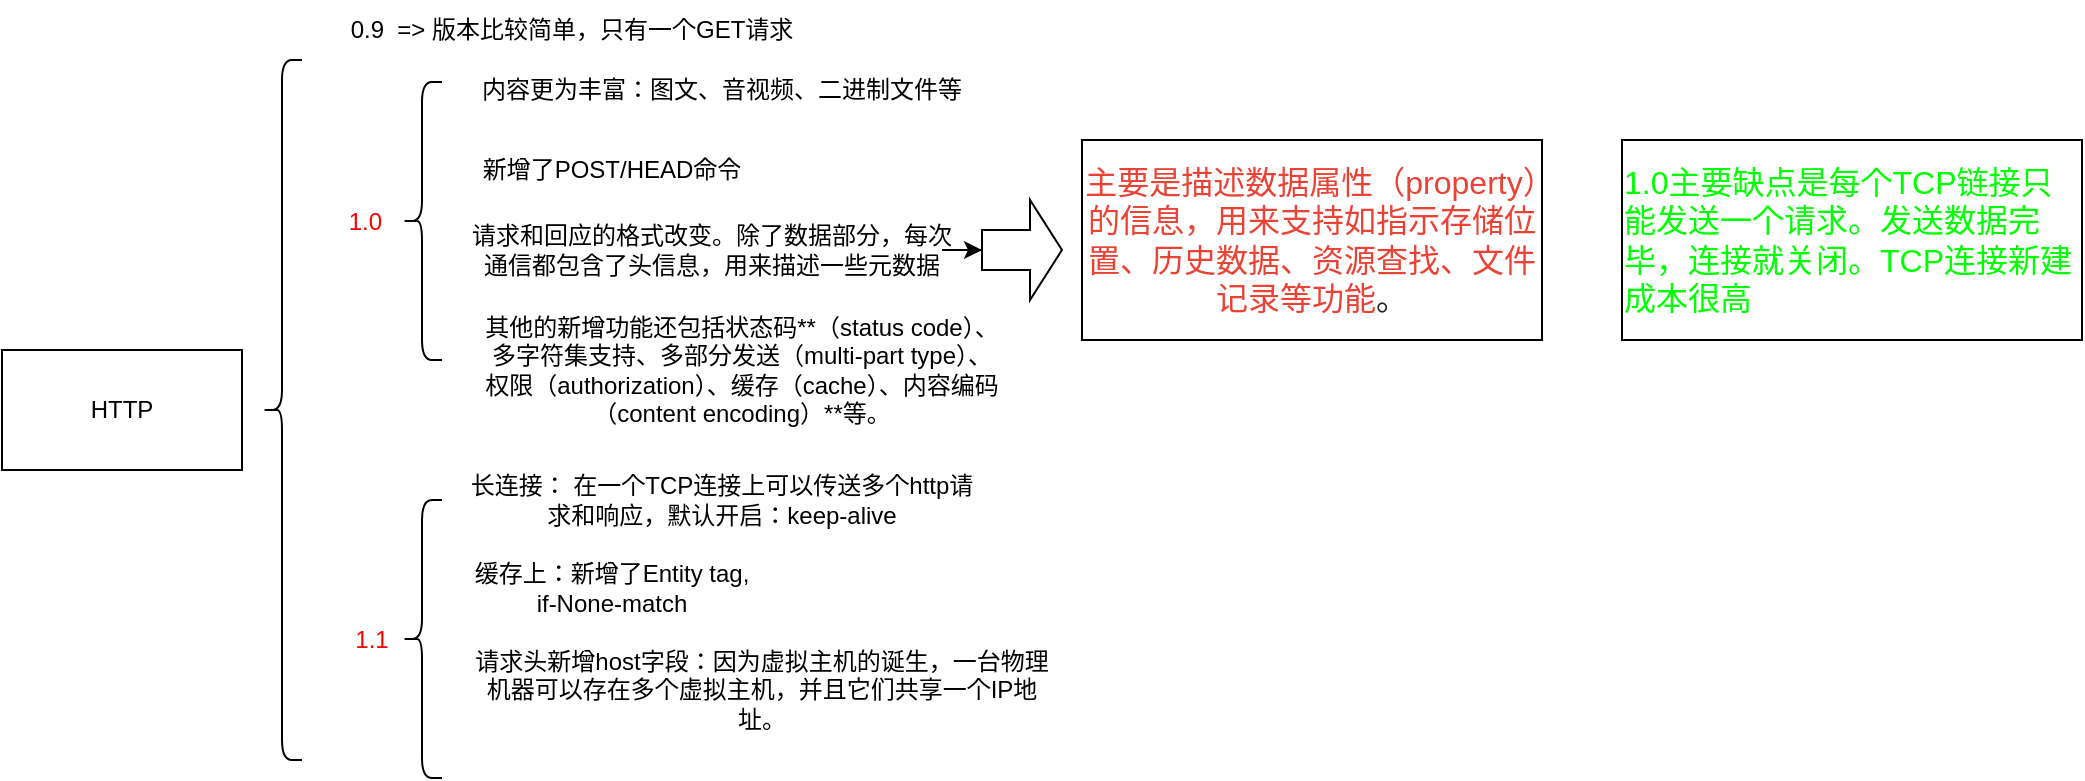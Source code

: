 <mxfile version="20.0.1" type="github">
  <diagram id="0bQSHRujg9YkCvUWJZAw" name="Page-1">
    <mxGraphModel dx="1422" dy="794" grid="1" gridSize="10" guides="1" tooltips="1" connect="1" arrows="1" fold="1" page="1" pageScale="1" pageWidth="827" pageHeight="1169" math="0" shadow="0">
      <root>
        <mxCell id="0" />
        <mxCell id="1" parent="0" />
        <mxCell id="GiKUS96F9qBPB6XzEvdl-1" value="HTTP" style="rounded=0;whiteSpace=wrap;html=1;" parent="1" vertex="1">
          <mxGeometry x="40" y="195" width="120" height="60" as="geometry" />
        </mxCell>
        <mxCell id="66dcFxaVkQrHTLht1TZp-1" value="" style="shape=curlyBracket;whiteSpace=wrap;html=1;rounded=1;" parent="1" vertex="1">
          <mxGeometry x="170" y="50" width="20" height="350" as="geometry" />
        </mxCell>
        <mxCell id="66dcFxaVkQrHTLht1TZp-2" value="0.9&amp;nbsp; =&amp;gt; 版本比较简单，只有一个GET请求" style="text;html=1;strokeColor=none;fillColor=none;align=center;verticalAlign=middle;whiteSpace=wrap;rounded=0;labelPosition=center;verticalLabelPosition=middle;" parent="1" vertex="1">
          <mxGeometry x="210" y="20" width="230" height="30" as="geometry" />
        </mxCell>
        <mxCell id="66dcFxaVkQrHTLht1TZp-3" value="1.0&amp;nbsp;&amp;nbsp;" style="text;html=1;strokeColor=none;fillColor=none;align=center;verticalAlign=middle;whiteSpace=wrap;rounded=0;labelPosition=center;verticalLabelPosition=middle;fontColor=#FF0000;" parent="1" vertex="1">
          <mxGeometry x="210" y="115.5" width="30" height="30" as="geometry" />
        </mxCell>
        <mxCell id="66dcFxaVkQrHTLht1TZp-4" value="" style="shape=curlyBracket;whiteSpace=wrap;html=1;rounded=1;" parent="1" vertex="1">
          <mxGeometry x="240" y="61" width="20" height="139" as="geometry" />
        </mxCell>
        <mxCell id="66dcFxaVkQrHTLht1TZp-5" value="内容更为丰富：图文、音视频、二进制文件等" style="text;html=1;strokeColor=none;fillColor=none;align=center;verticalAlign=middle;whiteSpace=wrap;rounded=0;" parent="1" vertex="1">
          <mxGeometry x="270" y="50" width="260" height="30" as="geometry" />
        </mxCell>
        <mxCell id="66dcFxaVkQrHTLht1TZp-6" value="新增了POST/HEAD命令" style="text;html=1;strokeColor=none;fillColor=none;align=center;verticalAlign=middle;whiteSpace=wrap;rounded=0;" parent="1" vertex="1">
          <mxGeometry x="270" y="90" width="150" height="30" as="geometry" />
        </mxCell>
        <mxCell id="66dcFxaVkQrHTLht1TZp-9" value="" style="edgeStyle=orthogonalEdgeStyle;rounded=0;orthogonalLoop=1;jettySize=auto;html=1;fontColor=#FF0000;" parent="1" source="66dcFxaVkQrHTLht1TZp-7" target="66dcFxaVkQrHTLht1TZp-8" edge="1">
          <mxGeometry relative="1" as="geometry" />
        </mxCell>
        <mxCell id="66dcFxaVkQrHTLht1TZp-7" value="请求和回应的格式改变。除了数据部分，每次通信都包含了头信息，用来描述一些元数据" style="text;html=1;strokeColor=none;fillColor=none;align=center;verticalAlign=middle;whiteSpace=wrap;rounded=0;" parent="1" vertex="1">
          <mxGeometry x="270" y="130" width="250" height="30" as="geometry" />
        </mxCell>
        <mxCell id="66dcFxaVkQrHTLht1TZp-8" value="" style="shape=singleArrow;whiteSpace=wrap;html=1;arrowWidth=0.4;arrowSize=0.4;fontColor=#FF0000;" parent="1" vertex="1">
          <mxGeometry x="530" y="120" width="40" height="50" as="geometry" />
        </mxCell>
        <mxCell id="66dcFxaVkQrHTLht1TZp-10" value="&lt;span style=&quot;color: rgb(234 , 67 , 53) ; font-family: &amp;#34;arial&amp;#34; , sans-serif ; font-size: 16px ; text-align: left ; background-color: rgb(255 , 255 , 255)&quot;&gt;主要是描述数据属性（property）的信息，用来支持如指示存储位置、历史数据、资源查找、文件记录等功能&lt;/span&gt;&lt;span style=&quot;color: rgb(32 , 33 , 36) ; font-family: &amp;#34;arial&amp;#34; , sans-serif ; font-size: 16px ; text-align: left ; background-color: rgb(255 , 255 , 255)&quot;&gt;。&lt;/span&gt;" style="rounded=0;whiteSpace=wrap;html=1;fontColor=#FF0000;" parent="1" vertex="1">
          <mxGeometry x="580" y="90" width="230" height="100" as="geometry" />
        </mxCell>
        <mxCell id="66dcFxaVkQrHTLht1TZp-12" value="其他的新增功能还包括状态码**（status code）、多字符集支持、多部分发送（multi-part type）、权限（authorization）、缓存（cache）、内容编码（content encoding）**等。" style="text;html=1;strokeColor=none;fillColor=none;align=center;verticalAlign=middle;whiteSpace=wrap;rounded=0;fontSize=12;fontColor=#000000;" parent="1" vertex="1">
          <mxGeometry x="280" y="190" width="260" height="30" as="geometry" />
        </mxCell>
        <mxCell id="66dcFxaVkQrHTLht1TZp-13" value="1.1" style="text;html=1;strokeColor=none;fillColor=none;align=center;verticalAlign=middle;whiteSpace=wrap;rounded=0;labelPosition=center;verticalLabelPosition=middle;fontColor=#FF0000;" parent="1" vertex="1">
          <mxGeometry x="210" y="324.5" width="30" height="30" as="geometry" />
        </mxCell>
        <mxCell id="66dcFxaVkQrHTLht1TZp-14" value="" style="shape=curlyBracket;whiteSpace=wrap;html=1;rounded=1;" parent="1" vertex="1">
          <mxGeometry x="240" y="270" width="20" height="139" as="geometry" />
        </mxCell>
        <mxCell id="66dcFxaVkQrHTLht1TZp-15" value="缓存上：新增了Entity tag, if-None-match" style="text;html=1;strokeColor=none;fillColor=none;align=center;verticalAlign=middle;whiteSpace=wrap;rounded=0;" parent="1" vertex="1">
          <mxGeometry x="270" y="299" width="150" height="30" as="geometry" />
        </mxCell>
        <mxCell id="66dcFxaVkQrHTLht1TZp-17" value="长连接： 在一个TCP连接上可以传送多个http请求和响应，默认开启：keep-alive" style="text;html=1;strokeColor=none;fillColor=none;align=center;verticalAlign=middle;whiteSpace=wrap;rounded=0;" parent="1" vertex="1">
          <mxGeometry x="270" y="255" width="260" height="30" as="geometry" />
        </mxCell>
        <mxCell id="66dcFxaVkQrHTLht1TZp-18" value="&lt;div style=&quot;text-align: left&quot;&gt;&lt;font face=&quot;arial, sans-serif&quot;&gt;&lt;span style=&quot;font-size: 16px ; background-color: rgb(255 , 255 , 255)&quot;&gt;1.0主要缺点是每个TCP链接只能发送一个请求。发送数据完毕，连接就关闭。TCP连接新建成本很高&lt;/span&gt;&lt;/font&gt;&lt;/div&gt;" style="rounded=0;whiteSpace=wrap;html=1;fontColor=#00FF00;" parent="1" vertex="1">
          <mxGeometry x="850" y="90" width="230" height="100" as="geometry" />
        </mxCell>
        <mxCell id="66dcFxaVkQrHTLht1TZp-19" value="请求头新增host字段：因为虚拟主机的诞生，一台物理机器可以存在多个虚拟主机，并且它们共享一个IP地址。" style="text;html=1;strokeColor=none;fillColor=none;align=center;verticalAlign=middle;whiteSpace=wrap;rounded=0;" parent="1" vertex="1">
          <mxGeometry x="270" y="350" width="300" height="30" as="geometry" />
        </mxCell>
      </root>
    </mxGraphModel>
  </diagram>
</mxfile>
